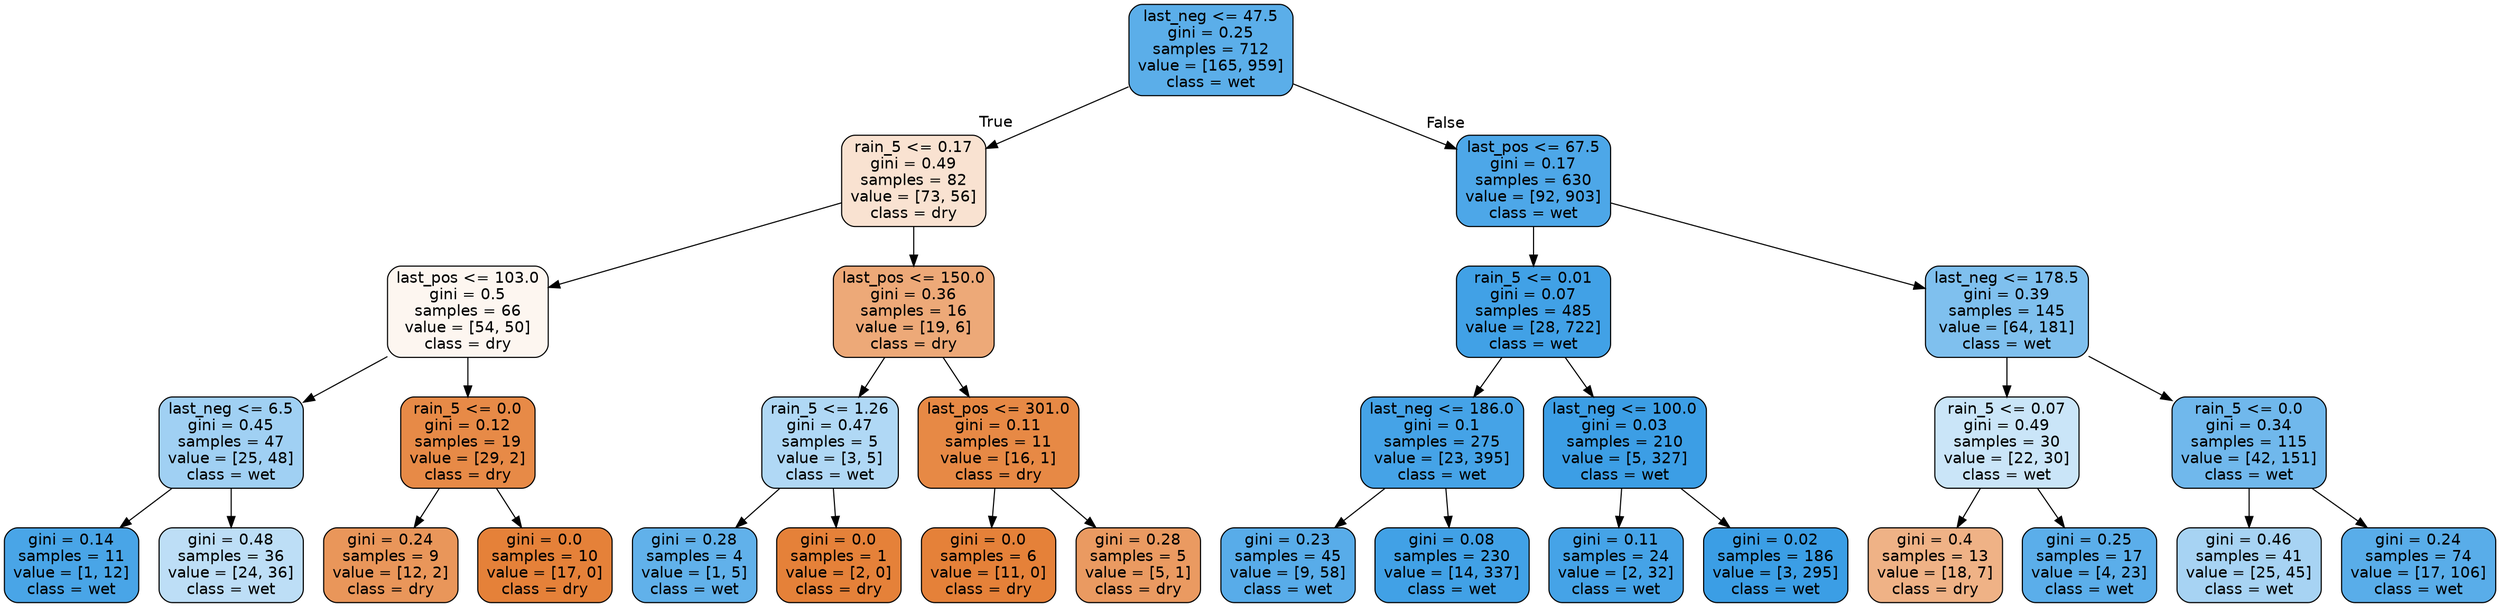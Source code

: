 digraph Tree {
node [shape=box, style="filled, rounded", color="black", fontname=helvetica] ;
edge [fontname=helvetica] ;
0 [label="last_neg <= 47.5\ngini = 0.25\nsamples = 712\nvalue = [165, 959]\nclass = wet", fillcolor="#5baee9"] ;
1 [label="rain_5 <= 0.17\ngini = 0.49\nsamples = 82\nvalue = [73, 56]\nclass = dry", fillcolor="#f9e2d1"] ;
0 -> 1 [labeldistance=2.5, labelangle=45, headlabel="True"] ;
2 [label="last_pos <= 103.0\ngini = 0.5\nsamples = 66\nvalue = [54, 50]\nclass = dry", fillcolor="#fdf6f0"] ;
1 -> 2 ;
3 [label="last_neg <= 6.5\ngini = 0.45\nsamples = 47\nvalue = [25, 48]\nclass = wet", fillcolor="#a0d0f3"] ;
2 -> 3 ;
4 [label="gini = 0.14\nsamples = 11\nvalue = [1, 12]\nclass = wet", fillcolor="#49a5e7"] ;
3 -> 4 ;
5 [label="gini = 0.48\nsamples = 36\nvalue = [24, 36]\nclass = wet", fillcolor="#bddef6"] ;
3 -> 5 ;
6 [label="rain_5 <= 0.0\ngini = 0.12\nsamples = 19\nvalue = [29, 2]\nclass = dry", fillcolor="#e78a47"] ;
2 -> 6 ;
7 [label="gini = 0.24\nsamples = 9\nvalue = [12, 2]\nclass = dry", fillcolor="#e9965a"] ;
6 -> 7 ;
8 [label="gini = 0.0\nsamples = 10\nvalue = [17, 0]\nclass = dry", fillcolor="#e58139"] ;
6 -> 8 ;
9 [label="last_pos <= 150.0\ngini = 0.36\nsamples = 16\nvalue = [19, 6]\nclass = dry", fillcolor="#eda978"] ;
1 -> 9 ;
10 [label="rain_5 <= 1.26\ngini = 0.47\nsamples = 5\nvalue = [3, 5]\nclass = wet", fillcolor="#b0d8f5"] ;
9 -> 10 ;
11 [label="gini = 0.28\nsamples = 4\nvalue = [1, 5]\nclass = wet", fillcolor="#61b1ea"] ;
10 -> 11 ;
12 [label="gini = 0.0\nsamples = 1\nvalue = [2, 0]\nclass = dry", fillcolor="#e58139"] ;
10 -> 12 ;
13 [label="last_pos <= 301.0\ngini = 0.11\nsamples = 11\nvalue = [16, 1]\nclass = dry", fillcolor="#e78945"] ;
9 -> 13 ;
14 [label="gini = 0.0\nsamples = 6\nvalue = [11, 0]\nclass = dry", fillcolor="#e58139"] ;
13 -> 14 ;
15 [label="gini = 0.28\nsamples = 5\nvalue = [5, 1]\nclass = dry", fillcolor="#ea9a61"] ;
13 -> 15 ;
16 [label="last_pos <= 67.5\ngini = 0.17\nsamples = 630\nvalue = [92, 903]\nclass = wet", fillcolor="#4da7e8"] ;
0 -> 16 [labeldistance=2.5, labelangle=-45, headlabel="False"] ;
17 [label="rain_5 <= 0.01\ngini = 0.07\nsamples = 485\nvalue = [28, 722]\nclass = wet", fillcolor="#41a1e6"] ;
16 -> 17 ;
18 [label="last_neg <= 186.0\ngini = 0.1\nsamples = 275\nvalue = [23, 395]\nclass = wet", fillcolor="#45a3e7"] ;
17 -> 18 ;
19 [label="gini = 0.23\nsamples = 45\nvalue = [9, 58]\nclass = wet", fillcolor="#58ace9"] ;
18 -> 19 ;
20 [label="gini = 0.08\nsamples = 230\nvalue = [14, 337]\nclass = wet", fillcolor="#41a1e6"] ;
18 -> 20 ;
21 [label="last_neg <= 100.0\ngini = 0.03\nsamples = 210\nvalue = [5, 327]\nclass = wet", fillcolor="#3c9ee5"] ;
17 -> 21 ;
22 [label="gini = 0.11\nsamples = 24\nvalue = [2, 32]\nclass = wet", fillcolor="#45a3e7"] ;
21 -> 22 ;
23 [label="gini = 0.02\nsamples = 186\nvalue = [3, 295]\nclass = wet", fillcolor="#3b9ee5"] ;
21 -> 23 ;
24 [label="last_neg <= 178.5\ngini = 0.39\nsamples = 145\nvalue = [64, 181]\nclass = wet", fillcolor="#7fc0ee"] ;
16 -> 24 ;
25 [label="rain_5 <= 0.07\ngini = 0.49\nsamples = 30\nvalue = [22, 30]\nclass = wet", fillcolor="#cae5f8"] ;
24 -> 25 ;
26 [label="gini = 0.4\nsamples = 13\nvalue = [18, 7]\nclass = dry", fillcolor="#efb286"] ;
25 -> 26 ;
27 [label="gini = 0.25\nsamples = 17\nvalue = [4, 23]\nclass = wet", fillcolor="#5baeea"] ;
25 -> 27 ;
28 [label="rain_5 <= 0.0\ngini = 0.34\nsamples = 115\nvalue = [42, 151]\nclass = wet", fillcolor="#70b8ec"] ;
24 -> 28 ;
29 [label="gini = 0.46\nsamples = 41\nvalue = [25, 45]\nclass = wet", fillcolor="#a7d3f3"] ;
28 -> 29 ;
30 [label="gini = 0.24\nsamples = 74\nvalue = [17, 106]\nclass = wet", fillcolor="#59ade9"] ;
28 -> 30 ;
}